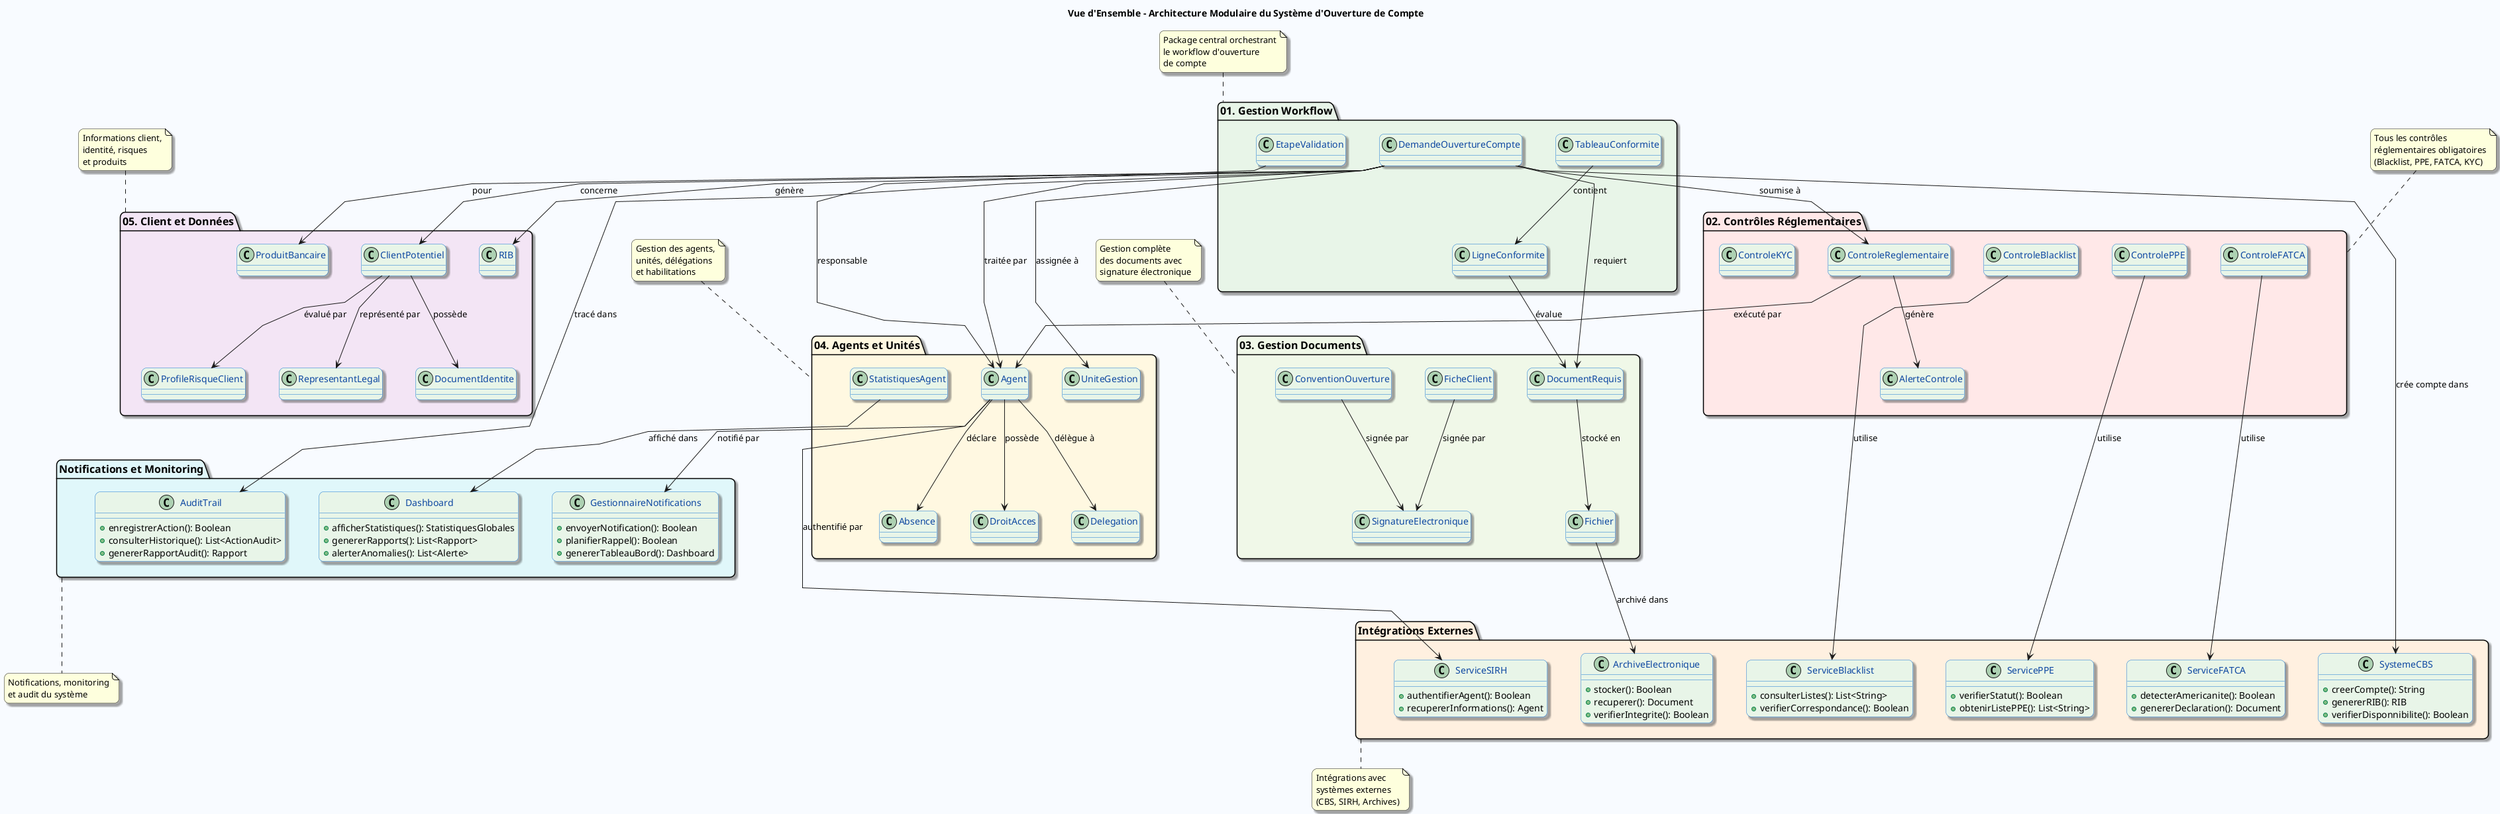 @startuml VueEnsembleArchitecture
skinparam linetype polyline
skinparam backgroundColor #F8FBFF
skinparam classBorderColor #1976D2
skinparam classFontColor #0D47A1
skinparam classBackgroundColor #E8F5E8
skinparam classFontSize 14
skinparam packageFontSize 16
skinparam shadowing true
skinparam roundCorner 15
skinparam nodesep 50
skinparam ranksep 40

title Vue d'Ensemble - Architecture Modulaire du Système d'Ouverture de Compte

package "01. Gestion Workflow" as Workflow #E8F5E8 {
  class DemandeOuvertureCompte
  class EtapeValidation  
  class TableauConformite
  class LigneConformite
}

package "02. Contrôles Réglementaires" as Controles #FFE8E8 {
  class ControleReglementaire
  class ControleBlacklist
  class ControlePPE
  class ControleFATCA
  class ControleKYC
  class AlerteControle
}

package "03. Gestion Documents" as Documents #F0F8E8 {
  class DocumentRequis
  class FicheClient
  class ConventionOuverture
  class SignatureElectronique
  class Fichier
}

package "04. Agents et Unités" as Agents #FFF8E1 {
  class Agent
  class UniteGestion
  class Delegation
  class Absence
  class DroitAcces
  class StatistiquesAgent
}

package "05. Client et Données" as Client #F3E5F5 {
  class ClientPotentiel
  class DocumentIdentite
  class ProfileRisqueClient
  class RepresentantLegal
  class RIB
  class ProduitBancaire
}

package "Intégrations Externes" as Externes #FFF0E0 {
  class ServiceBlacklist {
    + consulterListes(): List<String>
    + verifierCorrespondance(): Boolean
  }
  
  class ServicePPE {
    + verifierStatut(): Boolean
    + obtenirListePPE(): List<String>
  }
  
  class ServiceFATCA {
    + detecterAmericanite(): Boolean
    + genererDeclaration(): Document
  }
  
  class ServiceSIRH {
    + authentifierAgent(): Boolean
    + recupererInformations(): Agent
  }
  
  class SystemeCBS {
    + creerCompte(): String
    + genererRIB(): RIB
    + verifierDisponnibilite(): Boolean
  }
  
  class ArchiveElectronique {
    + stocker(): Boolean
    + recuperer(): Document
    + verifierIntegrite(): Boolean
  }
}

package "Notifications et Monitoring" as Notifications #E0F7FA {
  class GestionnaireNotifications {
    + envoyerNotification(): Boolean
    + planifierRappel(): Boolean
    + genererTableauBord(): Dashboard
  }
  
  class Dashboard {
    + afficherStatistiques(): StatistiquesGlobales
    + genererRapports(): List<Rapport>
    + alerterAnomalies(): List<Alerte>
  }
  
  class AuditTrail {
    + enregistrerAction(): Boolean
    + consulterHistorique(): List<ActionAudit>
    + genererRapportAudit(): Rapport
  }
}

' Relations inter-packages principales
DemandeOuvertureCompte --> ClientPotentiel : "concerne"
DemandeOuvertureCompte --> Agent : "traitée par"
DemandeOuvertureCompte --> UniteGestion : "assignée à"
DemandeOuvertureCompte --> DocumentRequis : "requiert"
DemandeOuvertureCompte --> ControleReglementaire : "soumise à"

EtapeValidation --> Agent : "responsable"
TableauConformite --> LigneConformite : "contient"
LigneConformite --> DocumentRequis : "évalue"

ControleReglementaire --> Agent : "exécuté par"
ControleReglementaire --> AlerteControle : "génère"
ControleBlacklist --> ServiceBlacklist : "utilise"
ControlePPE --> ServicePPE : "utilise"
ControleFATCA --> ServiceFATCA : "utilise"

DocumentRequis --> Fichier : "stocké en"
FicheClient --> SignatureElectronique : "signée par"
ConventionOuverture --> SignatureElectronique : "signée par"

Agent --> ServiceSIRH : "authentifié par"
Agent --> Delegation : "délègue à"
Agent --> Absence : "déclare"
Agent --> DroitAcces : "possède"

ClientPotentiel --> DocumentIdentite : "possède"
ClientPotentiel --> ProfileRisqueClient : "évalué par"
ClientPotentiel --> RepresentantLegal : "représenté par"
DemandeOuvertureCompte --> RIB : "génère"
DemandeOuvertureCompte --> ProduitBancaire : "pour"

' Relations avec systèmes externes
DemandeOuvertureCompte --> SystemeCBS : "crée compte dans"
Fichier --> ArchiveElectronique : "archivé dans"
Agent --> GestionnaireNotifications : "notifié par"
StatistiquesAgent --> Dashboard : "affiché dans"
DemandeOuvertureCompte --> AuditTrail : "tracé dans"

note top of Workflow : Package central orchestrant\nle workflow d'ouverture\nde compte
note top of Controles : Tous les contrôles\nréglementaires obligatoires\n(Blacklist, PPE, FATCA, KYC)
note top of Documents : Gestion complète\ndes documents avec\nsignature électronique
note top of Agents : Gestion des agents,\nunités, délégations\net habilitations
note top of Client : Informations client,\nidentité, risques\net produits
note bottom of Externes : Intégrations avec\nsystèmes externes\n(CBS, SIRH, Archives)
note bottom of Notifications : Notifications, monitoring\net audit du système

@enduml
